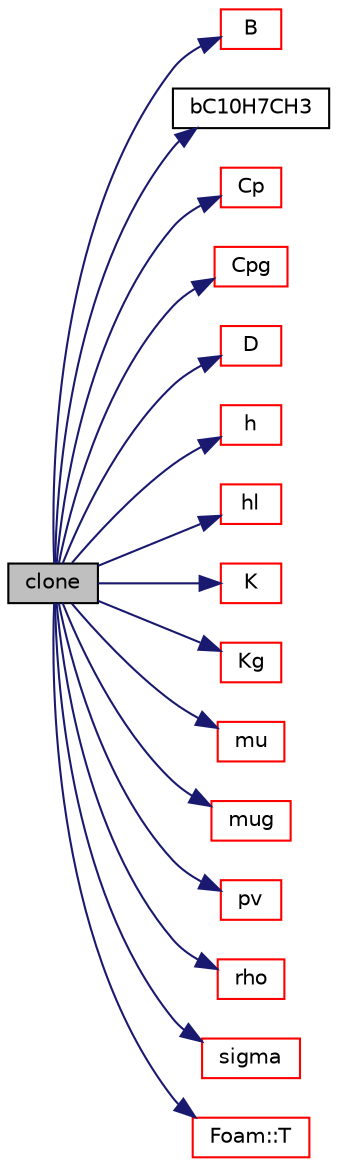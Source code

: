 digraph "clone"
{
  bgcolor="transparent";
  edge [fontname="Helvetica",fontsize="10",labelfontname="Helvetica",labelfontsize="10"];
  node [fontname="Helvetica",fontsize="10",shape=record];
  rankdir="LR";
  Node1 [label="clone",height=0.2,width=0.4,color="black", fillcolor="grey75", style="filled", fontcolor="black"];
  Node1 -> Node2 [color="midnightblue",fontsize="10",style="solid",fontname="Helvetica"];
  Node2 [label="B",height=0.2,width=0.4,color="red",URL="$a00124.html#a9537091a91c8022dc180b65dc8ae2b25",tooltip="Second Virial Coefficient [m^3/kg]. "];
  Node1 -> Node3 [color="midnightblue",fontsize="10",style="solid",fontname="Helvetica"];
  Node3 [label="bC10H7CH3",height=0.2,width=0.4,color="black",URL="$a00124.html#a26831df4dec532bbdee662c506b411b2",tooltip="Construct null. "];
  Node1 -> Node4 [color="midnightblue",fontsize="10",style="solid",fontname="Helvetica"];
  Node4 [label="Cp",height=0.2,width=0.4,color="red",URL="$a00124.html#a4dbacda54553c7d90a40bb3e93d8e989",tooltip="Liquid heat capacity [J/(kg K)]. "];
  Node1 -> Node5 [color="midnightblue",fontsize="10",style="solid",fontname="Helvetica"];
  Node5 [label="Cpg",height=0.2,width=0.4,color="red",URL="$a00124.html#a4c1732e4d00185095b9cdd983b0adaeb",tooltip="Ideal gas heat capacity [J/(kg K)]. "];
  Node1 -> Node6 [color="midnightblue",fontsize="10",style="solid",fontname="Helvetica"];
  Node6 [label="D",height=0.2,width=0.4,color="red",URL="$a00124.html#add8e22162a46b1ce0fe68d3648219157",tooltip="Vapour diffussivity [m2/s]. "];
  Node1 -> Node7 [color="midnightblue",fontsize="10",style="solid",fontname="Helvetica"];
  Node7 [label="h",height=0.2,width=0.4,color="red",URL="$a00124.html#abcbc515d32dd22b7965bc0659b0dcb8b",tooltip="Liquid Enthalpy [J/(kg)]. "];
  Node1 -> Node8 [color="midnightblue",fontsize="10",style="solid",fontname="Helvetica"];
  Node8 [label="hl",height=0.2,width=0.4,color="red",URL="$a00124.html#a6e971d930c759e990b927baa520d246d",tooltip="Heat of vapourisation [J/kg]. "];
  Node1 -> Node9 [color="midnightblue",fontsize="10",style="solid",fontname="Helvetica"];
  Node9 [label="K",height=0.2,width=0.4,color="red",URL="$a00124.html#af8bc8cf9f1b34f18147d937a4441d204",tooltip="Liquid thermal conductivity [W/(m K)]. "];
  Node1 -> Node10 [color="midnightblue",fontsize="10",style="solid",fontname="Helvetica"];
  Node10 [label="Kg",height=0.2,width=0.4,color="red",URL="$a00124.html#ace88ddab5a0f4bf81d113a7a56e7c159",tooltip="Vapour thermal conductivity [W/(m K)]. "];
  Node1 -> Node11 [color="midnightblue",fontsize="10",style="solid",fontname="Helvetica"];
  Node11 [label="mu",height=0.2,width=0.4,color="red",URL="$a00124.html#ad21399bd4864464044ae0f9f3d926e51",tooltip="Liquid viscosity [Pa s]. "];
  Node1 -> Node12 [color="midnightblue",fontsize="10",style="solid",fontname="Helvetica"];
  Node12 [label="mug",height=0.2,width=0.4,color="red",URL="$a00124.html#a53dda807da2c7b8a72a337d356ded193",tooltip="Vapour viscosity [Pa s]. "];
  Node1 -> Node13 [color="midnightblue",fontsize="10",style="solid",fontname="Helvetica"];
  Node13 [label="pv",height=0.2,width=0.4,color="red",URL="$a00124.html#a5260d9b7d16fe83c9e77a099f8b3ce3b",tooltip="Vapour pressure [Pa]. "];
  Node1 -> Node14 [color="midnightblue",fontsize="10",style="solid",fontname="Helvetica"];
  Node14 [label="rho",height=0.2,width=0.4,color="red",URL="$a00124.html#a359d9102401045ba4fa2c2a4aecfca71",tooltip="Liquid density [kg/m^3]. "];
  Node1 -> Node15 [color="midnightblue",fontsize="10",style="solid",fontname="Helvetica"];
  Node15 [label="sigma",height=0.2,width=0.4,color="red",URL="$a00124.html#a79a6e6a467d5be79c5a6ab6d3f42dd71",tooltip="Surface tension [N/m]. "];
  Node1 -> Node16 [color="midnightblue",fontsize="10",style="solid",fontname="Helvetica"];
  Node16 [label="Foam::T",height=0.2,width=0.4,color="red",URL="$a10979.html#ae57fda0abb14bb0944947c463c6e09d4"];
}
